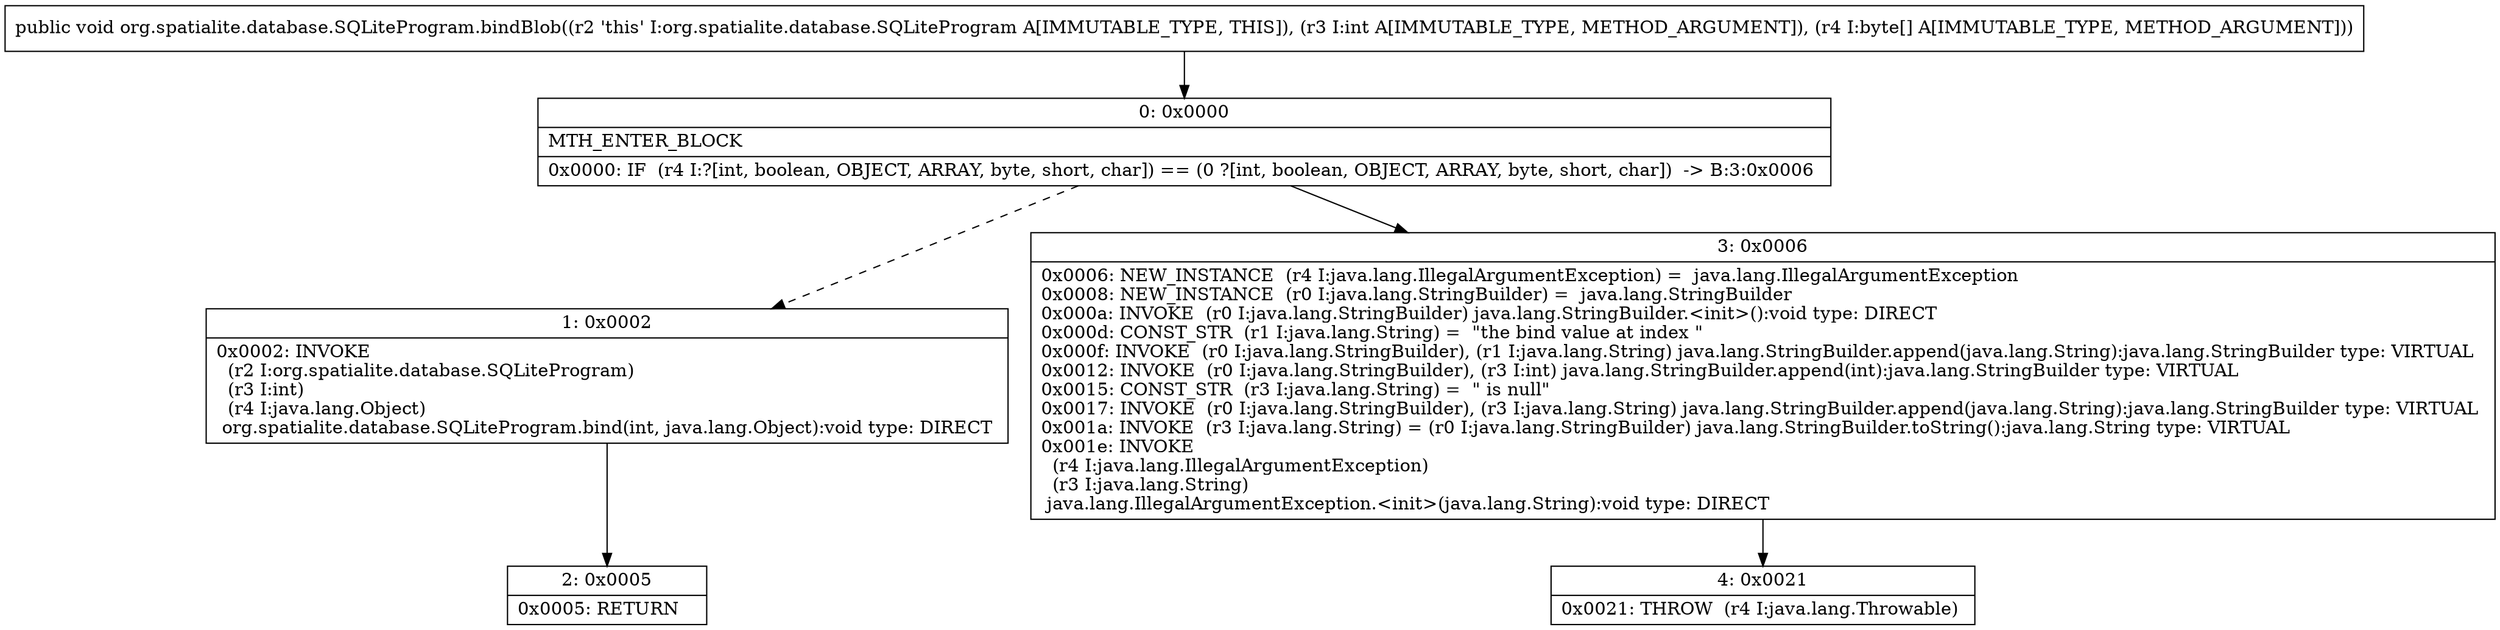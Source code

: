 digraph "CFG fororg.spatialite.database.SQLiteProgram.bindBlob(I[B)V" {
Node_0 [shape=record,label="{0\:\ 0x0000|MTH_ENTER_BLOCK\l|0x0000: IF  (r4 I:?[int, boolean, OBJECT, ARRAY, byte, short, char]) == (0 ?[int, boolean, OBJECT, ARRAY, byte, short, char])  \-\> B:3:0x0006 \l}"];
Node_1 [shape=record,label="{1\:\ 0x0002|0x0002: INVOKE  \l  (r2 I:org.spatialite.database.SQLiteProgram)\l  (r3 I:int)\l  (r4 I:java.lang.Object)\l org.spatialite.database.SQLiteProgram.bind(int, java.lang.Object):void type: DIRECT \l}"];
Node_2 [shape=record,label="{2\:\ 0x0005|0x0005: RETURN   \l}"];
Node_3 [shape=record,label="{3\:\ 0x0006|0x0006: NEW_INSTANCE  (r4 I:java.lang.IllegalArgumentException) =  java.lang.IllegalArgumentException \l0x0008: NEW_INSTANCE  (r0 I:java.lang.StringBuilder) =  java.lang.StringBuilder \l0x000a: INVOKE  (r0 I:java.lang.StringBuilder) java.lang.StringBuilder.\<init\>():void type: DIRECT \l0x000d: CONST_STR  (r1 I:java.lang.String) =  \"the bind value at index \" \l0x000f: INVOKE  (r0 I:java.lang.StringBuilder), (r1 I:java.lang.String) java.lang.StringBuilder.append(java.lang.String):java.lang.StringBuilder type: VIRTUAL \l0x0012: INVOKE  (r0 I:java.lang.StringBuilder), (r3 I:int) java.lang.StringBuilder.append(int):java.lang.StringBuilder type: VIRTUAL \l0x0015: CONST_STR  (r3 I:java.lang.String) =  \" is null\" \l0x0017: INVOKE  (r0 I:java.lang.StringBuilder), (r3 I:java.lang.String) java.lang.StringBuilder.append(java.lang.String):java.lang.StringBuilder type: VIRTUAL \l0x001a: INVOKE  (r3 I:java.lang.String) = (r0 I:java.lang.StringBuilder) java.lang.StringBuilder.toString():java.lang.String type: VIRTUAL \l0x001e: INVOKE  \l  (r4 I:java.lang.IllegalArgumentException)\l  (r3 I:java.lang.String)\l java.lang.IllegalArgumentException.\<init\>(java.lang.String):void type: DIRECT \l}"];
Node_4 [shape=record,label="{4\:\ 0x0021|0x0021: THROW  (r4 I:java.lang.Throwable) \l}"];
MethodNode[shape=record,label="{public void org.spatialite.database.SQLiteProgram.bindBlob((r2 'this' I:org.spatialite.database.SQLiteProgram A[IMMUTABLE_TYPE, THIS]), (r3 I:int A[IMMUTABLE_TYPE, METHOD_ARGUMENT]), (r4 I:byte[] A[IMMUTABLE_TYPE, METHOD_ARGUMENT])) }"];
MethodNode -> Node_0;
Node_0 -> Node_1[style=dashed];
Node_0 -> Node_3;
Node_1 -> Node_2;
Node_3 -> Node_4;
}

